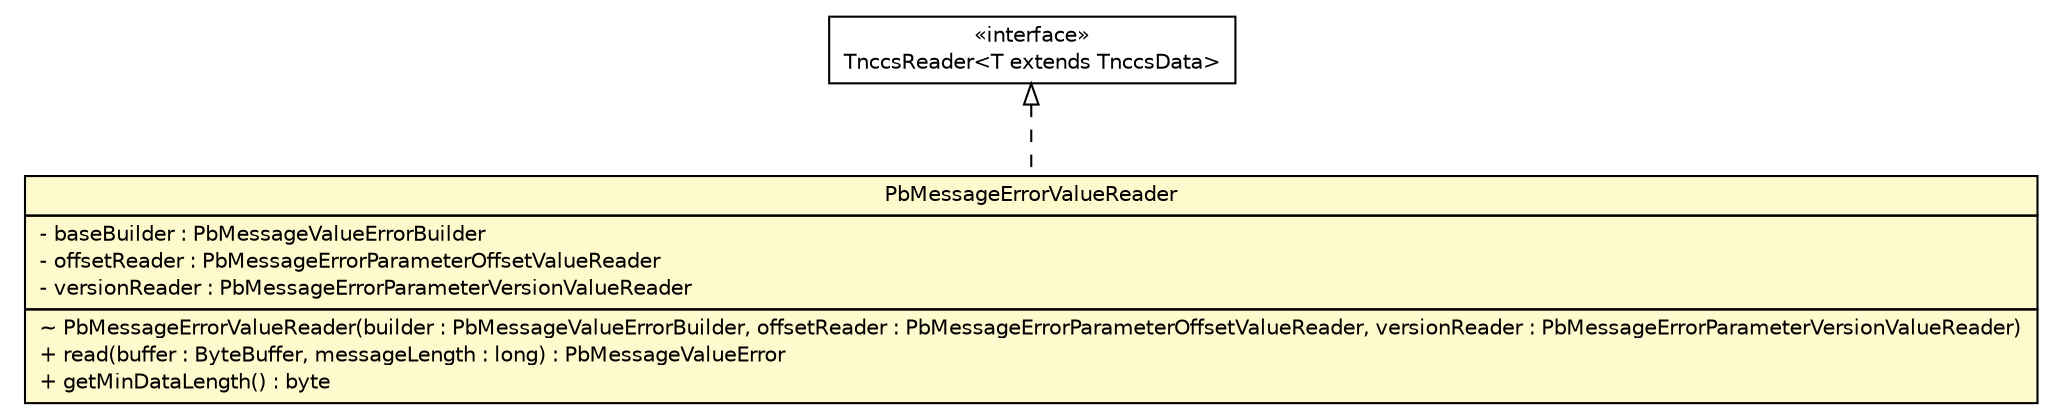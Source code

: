 #!/usr/local/bin/dot
#
# Class diagram 
# Generated by UMLGraph version R5_6 (http://www.umlgraph.org/)
#

digraph G {
	edge [fontname="Helvetica",fontsize=10,labelfontname="Helvetica",labelfontsize=10];
	node [fontname="Helvetica",fontsize=10,shape=plaintext];
	nodesep=0.25;
	ranksep=0.5;
	// de.hsbremen.tc.tnc.message.tnccs.serialize.bytebuffer.TnccsReader<T extends de.hsbremen.tc.tnc.message.tnccs.TnccsData>
	c102270 [label=<<table title="de.hsbremen.tc.tnc.message.tnccs.serialize.bytebuffer.TnccsReader" border="0" cellborder="1" cellspacing="0" cellpadding="2" port="p" href="../../../../../../../de/hsbremen/tc/tnc/message/tnccs/serialize/bytebuffer/TnccsReader.html">
		<tr><td><table border="0" cellspacing="0" cellpadding="1">
<tr><td align="center" balign="center"> &#171;interface&#187; </td></tr>
<tr><td align="center" balign="center"> TnccsReader&lt;T extends TnccsData&gt; </td></tr>
		</table></td></tr>
		</table>>, URL="../../../../../../../de/hsbremen/tc/tnc/message/tnccs/serialize/bytebuffer/TnccsReader.html", fontname="Helvetica", fontcolor="black", fontsize=10.0];
	// org.ietf.nea.pb.serialize.reader.bytebuffer.PbMessageErrorValueReader
	c102541 [label=<<table title="org.ietf.nea.pb.serialize.reader.bytebuffer.PbMessageErrorValueReader" border="0" cellborder="1" cellspacing="0" cellpadding="2" port="p" bgcolor="lemonChiffon" href="./PbMessageErrorValueReader.html">
		<tr><td><table border="0" cellspacing="0" cellpadding="1">
<tr><td align="center" balign="center"> PbMessageErrorValueReader </td></tr>
		</table></td></tr>
		<tr><td><table border="0" cellspacing="0" cellpadding="1">
<tr><td align="left" balign="left"> - baseBuilder : PbMessageValueErrorBuilder </td></tr>
<tr><td align="left" balign="left"> - offsetReader : PbMessageErrorParameterOffsetValueReader </td></tr>
<tr><td align="left" balign="left"> - versionReader : PbMessageErrorParameterVersionValueReader </td></tr>
		</table></td></tr>
		<tr><td><table border="0" cellspacing="0" cellpadding="1">
<tr><td align="left" balign="left"> ~ PbMessageErrorValueReader(builder : PbMessageValueErrorBuilder, offsetReader : PbMessageErrorParameterOffsetValueReader, versionReader : PbMessageErrorParameterVersionValueReader) </td></tr>
<tr><td align="left" balign="left"> + read(buffer : ByteBuffer, messageLength : long) : PbMessageValueError </td></tr>
<tr><td align="left" balign="left"> + getMinDataLength() : byte </td></tr>
		</table></td></tr>
		</table>>, URL="./PbMessageErrorValueReader.html", fontname="Helvetica", fontcolor="black", fontsize=10.0];
	//org.ietf.nea.pb.serialize.reader.bytebuffer.PbMessageErrorValueReader implements de.hsbremen.tc.tnc.message.tnccs.serialize.bytebuffer.TnccsReader<T extends de.hsbremen.tc.tnc.message.tnccs.TnccsData>
	c102270:p -> c102541:p [dir=back,arrowtail=empty,style=dashed];
}

